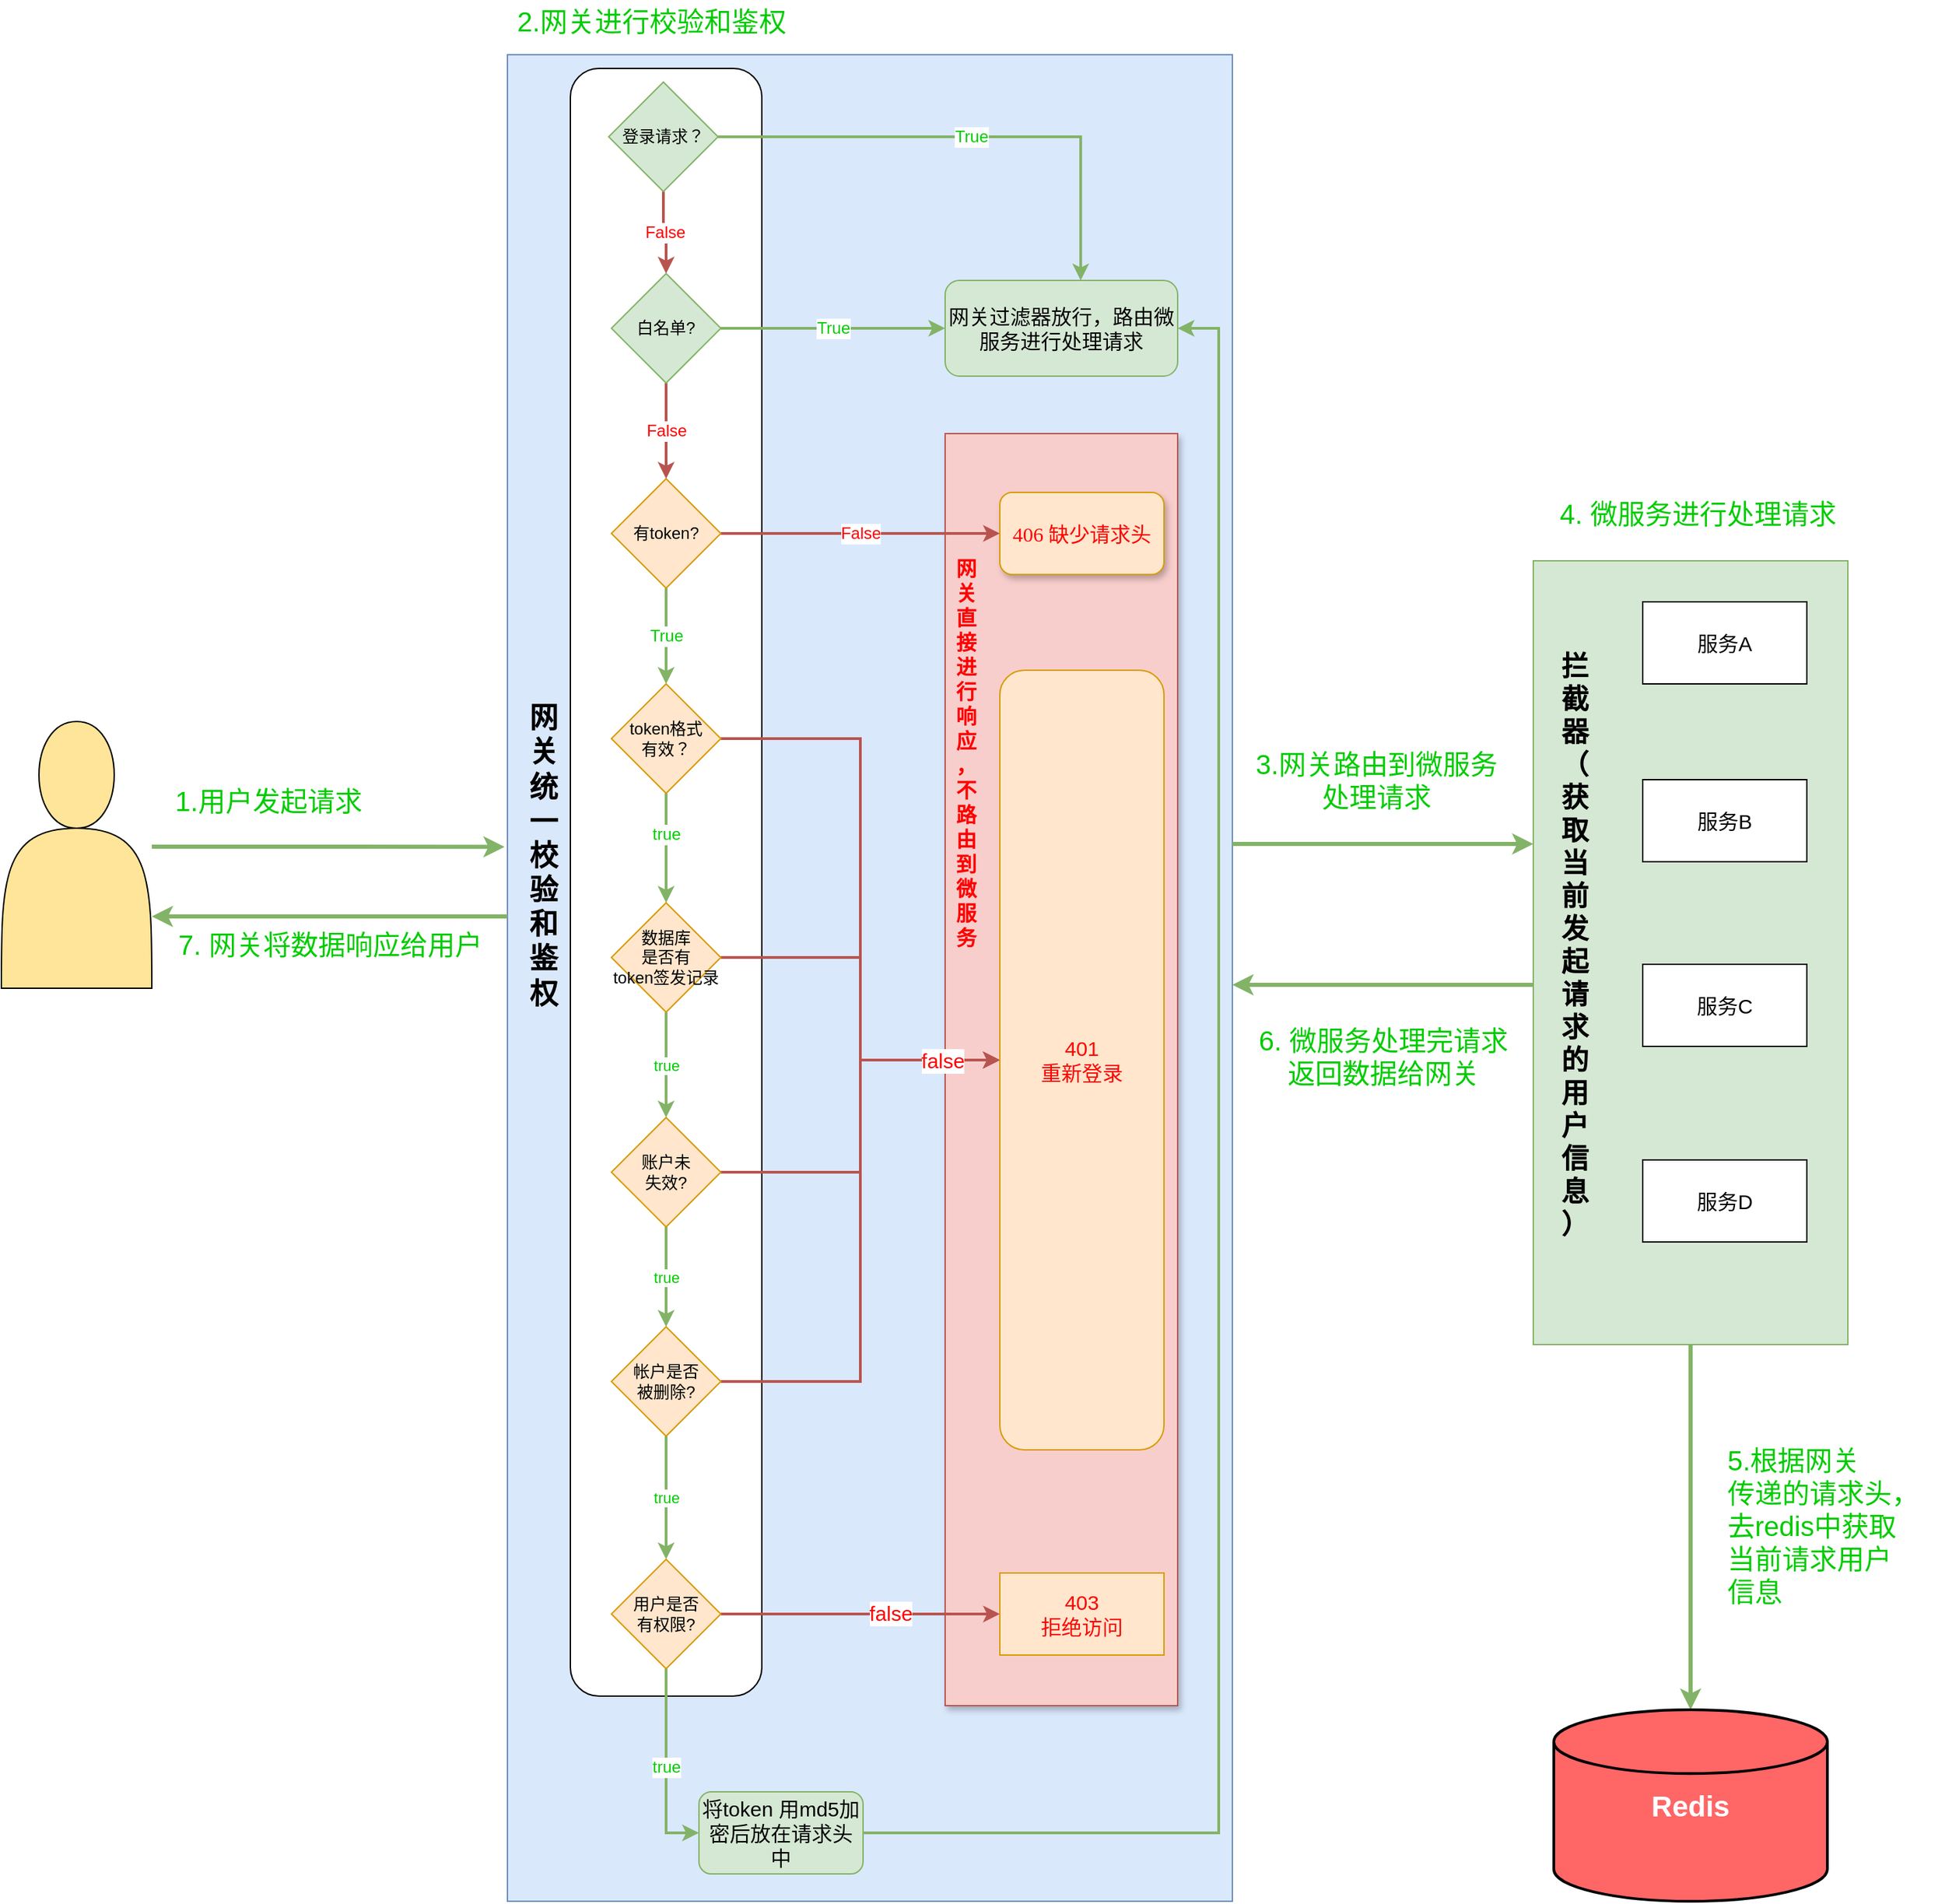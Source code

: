 <mxfile version="12.9.3" type="device"><diagram id="C5RBs43oDa-KdzZeNtuy" name="Page-1"><mxGraphModel dx="2889" dy="2351" grid="1" gridSize="10" guides="1" tooltips="1" connect="1" arrows="1" fold="1" page="1" pageScale="1" pageWidth="827" pageHeight="1169" math="0" shadow="0"><root><mxCell id="WIyWlLk6GJQsqaUBKTNV-0"/><mxCell id="WIyWlLk6GJQsqaUBKTNV-1" parent="WIyWlLk6GJQsqaUBKTNV-0"/><mxCell id="BepoBmbAw8Fq3KnFWJ3N-85" value="" style="rounded=0;whiteSpace=wrap;html=1;fillColor=#dae8fc;fontSize=15;strokeColor=#6c8ebf;" parent="WIyWlLk6GJQsqaUBKTNV-1" vertex="1"><mxGeometry x="260" y="-150" width="530" height="1350" as="geometry"/></mxCell><mxCell id="BepoBmbAw8Fq3KnFWJ3N-183" value="" style="rounded=0;whiteSpace=wrap;html=1;labelBackgroundColor=none;fillColor=#f8cecc;fontSize=12;align=left;shadow=1;strokeColor=#b85450;" parent="WIyWlLk6GJQsqaUBKTNV-1" vertex="1"><mxGeometry x="580" y="127" width="170" height="930" as="geometry"/></mxCell><mxCell id="BepoBmbAw8Fq3KnFWJ3N-179" style="edgeStyle=orthogonalEdgeStyle;rounded=0;orthogonalLoop=1;jettySize=auto;html=1;entryX=0.5;entryY=0;entryDx=0;entryDy=0;entryPerimeter=0;strokeColor=#82b366;strokeWidth=3;fontSize=12;fontColor=#FF0000;fillColor=#d5e8d4;" parent="WIyWlLk6GJQsqaUBKTNV-1" source="BepoBmbAw8Fq3KnFWJ3N-97" target="BepoBmbAw8Fq3KnFWJ3N-111" edge="1"><mxGeometry relative="1" as="geometry"/></mxCell><mxCell id="BepoBmbAw8Fq3KnFWJ3N-181" style="edgeStyle=orthogonalEdgeStyle;rounded=0;orthogonalLoop=1;jettySize=auto;html=1;strokeColor=#82b366;strokeWidth=3;fontSize=12;fontColor=#FF0000;fillColor=#d5e8d4;" parent="WIyWlLk6GJQsqaUBKTNV-1" source="BepoBmbAw8Fq3KnFWJ3N-97" target="BepoBmbAw8Fq3KnFWJ3N-85" edge="1"><mxGeometry relative="1" as="geometry"><Array as="points"><mxPoint x="940" y="530"/><mxPoint x="940" y="530"/></Array></mxGeometry></mxCell><mxCell id="BepoBmbAw8Fq3KnFWJ3N-97" value="" style="rounded=0;whiteSpace=wrap;html=1;fillColor=#d5e8d4;fontSize=15;strokeColor=#82b366;" parent="WIyWlLk6GJQsqaUBKTNV-1" vertex="1"><mxGeometry x="1010" y="220" width="230" height="573" as="geometry"/></mxCell><mxCell id="BepoBmbAw8Fq3KnFWJ3N-109" style="edgeStyle=orthogonalEdgeStyle;rounded=0;orthogonalLoop=1;jettySize=auto;html=1;strokeColor=#82b366;fontSize=15;fontColor=#000000;strokeWidth=3;fillColor=#d5e8d4;" parent="WIyWlLk6GJQsqaUBKTNV-1" source="BepoBmbAw8Fq3KnFWJ3N-85" target="BepoBmbAw8Fq3KnFWJ3N-98" edge="1"><mxGeometry relative="1" as="geometry"><Array as="points"><mxPoint x="120" y="480"/><mxPoint x="120" y="480"/></Array></mxGeometry></mxCell><mxCell id="BepoBmbAw8Fq3KnFWJ3N-180" style="edgeStyle=orthogonalEdgeStyle;rounded=0;orthogonalLoop=1;jettySize=auto;html=1;strokeColor=#82b366;strokeWidth=3;fontSize=12;fontColor=#FF0000;fillColor=#d5e8d4;" parent="WIyWlLk6GJQsqaUBKTNV-1" source="BepoBmbAw8Fq3KnFWJ3N-85" edge="1"><mxGeometry relative="1" as="geometry"><mxPoint x="1010" y="427" as="targetPoint"/><Array as="points"><mxPoint x="840" y="427"/><mxPoint x="840" y="427"/></Array></mxGeometry></mxCell><mxCell id="BepoBmbAw8Fq3KnFWJ3N-7" value="" style="rounded=1;whiteSpace=wrap;html=1;" parent="WIyWlLk6GJQsqaUBKTNV-1" vertex="1"><mxGeometry x="306" y="-140" width="140" height="1190" as="geometry"/></mxCell><mxCell id="BepoBmbAw8Fq3KnFWJ3N-11" value="" style="edgeStyle=orthogonalEdgeStyle;rounded=0;orthogonalLoop=1;jettySize=auto;html=1;strokeColor=#82b366;strokeWidth=2;fillColor=#d5e8d4;" parent="WIyWlLk6GJQsqaUBKTNV-1" source="BepoBmbAw8Fq3KnFWJ3N-9" target="BepoBmbAw8Fq3KnFWJ3N-10" edge="1"><mxGeometry relative="1" as="geometry"><Array as="points"><mxPoint x="376" y="410"/><mxPoint x="376" y="410"/></Array></mxGeometry></mxCell><mxCell id="BepoBmbAw8Fq3KnFWJ3N-16" value="true" style="text;html=1;align=center;verticalAlign=middle;resizable=0;points=[];labelBackgroundColor=#ffffff;fontColor=#00CC00;" parent="BepoBmbAw8Fq3KnFWJ3N-11" vertex="1" connectable="0"><mxGeometry x="-0.25" y="4" relative="1" as="geometry"><mxPoint x="-4" as="offset"/></mxGeometry></mxCell><mxCell id="BepoBmbAw8Fq3KnFWJ3N-52" value="" style="edgeStyle=orthogonalEdgeStyle;rounded=0;orthogonalLoop=1;jettySize=auto;html=1;entryX=0;entryY=0.5;entryDx=0;entryDy=0;strokeColor=#b85450;fontStyle=1;spacing=9;strokeWidth=2;fillColor=#f8cecc;" parent="WIyWlLk6GJQsqaUBKTNV-1" source="BepoBmbAw8Fq3KnFWJ3N-9" target="BepoBmbAw8Fq3KnFWJ3N-18" edge="1"><mxGeometry relative="1" as="geometry"/></mxCell><mxCell id="BepoBmbAw8Fq3KnFWJ3N-9" value="token格式&lt;br&gt;有效？" style="rhombus;whiteSpace=wrap;html=1;fillColor=#ffe6cc;strokeColor=#d79b00;" parent="WIyWlLk6GJQsqaUBKTNV-1" vertex="1"><mxGeometry x="336" y="310" width="80" height="80" as="geometry"/></mxCell><mxCell id="BepoBmbAw8Fq3KnFWJ3N-120" value="True" style="edgeStyle=orthogonalEdgeStyle;rounded=0;orthogonalLoop=1;jettySize=auto;html=1;entryX=0.5;entryY=0;entryDx=0;entryDy=0;strokeColor=#82b366;fontSize=12;fontColor=#00CC00;strokeWidth=2;fillColor=#d5e8d4;" parent="WIyWlLk6GJQsqaUBKTNV-1" source="BepoBmbAw8Fq3KnFWJ3N-118" target="BepoBmbAw8Fq3KnFWJ3N-9" edge="1"><mxGeometry relative="1" as="geometry"/></mxCell><mxCell id="BepoBmbAw8Fq3KnFWJ3N-168" value="False" style="edgeStyle=orthogonalEdgeStyle;rounded=0;orthogonalLoop=1;jettySize=auto;html=1;strokeColor=#b85450;fontSize=12;fontColor=#FF0000;strokeWidth=2;fillColor=#f8cecc;" parent="WIyWlLk6GJQsqaUBKTNV-1" source="BepoBmbAw8Fq3KnFWJ3N-118" target="BepoBmbAw8Fq3KnFWJ3N-165" edge="1"><mxGeometry relative="1" as="geometry"><mxPoint x="496" y="200" as="targetPoint"/></mxGeometry></mxCell><mxCell id="BepoBmbAw8Fq3KnFWJ3N-118" value="有token?" style="rhombus;whiteSpace=wrap;html=1;fillColor=#ffe6cc;strokeColor=#d79b00;" parent="WIyWlLk6GJQsqaUBKTNV-1" vertex="1"><mxGeometry x="336" y="160" width="80" height="80" as="geometry"/></mxCell><mxCell id="BepoBmbAw8Fq3KnFWJ3N-155" value="False" style="edgeStyle=orthogonalEdgeStyle;rounded=0;orthogonalLoop=1;jettySize=auto;html=1;strokeColor=#b85450;fontSize=12;fontColor=#FF0000;strokeWidth=2;fillColor=#f8cecc;" parent="WIyWlLk6GJQsqaUBKTNV-1" source="BepoBmbAw8Fq3KnFWJ3N-146" target="BepoBmbAw8Fq3KnFWJ3N-145" edge="1"><mxGeometry relative="1" as="geometry"/></mxCell><mxCell id="BepoBmbAw8Fq3KnFWJ3N-157" value="True" style="edgeStyle=orthogonalEdgeStyle;rounded=0;orthogonalLoop=1;jettySize=auto;html=1;entryX=0.583;entryY=0;entryDx=0;entryDy=0;entryPerimeter=0;strokeColor=#82b366;fontSize=12;fontColor=#00CC00;fillColor=#d5e8d4;strokeWidth=2;" parent="WIyWlLk6GJQsqaUBKTNV-1" source="BepoBmbAw8Fq3KnFWJ3N-146" target="BepoBmbAw8Fq3KnFWJ3N-128" edge="1"><mxGeometry relative="1" as="geometry"/></mxCell><mxCell id="BepoBmbAw8Fq3KnFWJ3N-146" value="登录请求？" style="rhombus;whiteSpace=wrap;html=1;fillColor=#d5e8d4;strokeColor=#82b366;" parent="WIyWlLk6GJQsqaUBKTNV-1" vertex="1"><mxGeometry x="334" y="-130" width="80" height="80" as="geometry"/></mxCell><mxCell id="BepoBmbAw8Fq3KnFWJ3N-141" value="False" style="edgeStyle=orthogonalEdgeStyle;rounded=0;orthogonalLoop=1;jettySize=auto;html=1;strokeColor=#B9E0A5;fontSize=12;fontColor=#00CC00;" parent="WIyWlLk6GJQsqaUBKTNV-1" edge="1"><mxGeometry relative="1" as="geometry"><mxPoint x="400" y="10" as="sourcePoint"/></mxGeometry></mxCell><mxCell id="BepoBmbAw8Fq3KnFWJ3N-13" value="true" style="edgeStyle=orthogonalEdgeStyle;rounded=0;orthogonalLoop=1;jettySize=auto;html=1;strokeColor=#82b366;fontColor=#00CC00;strokeWidth=2;fillColor=#d5e8d4;" parent="WIyWlLk6GJQsqaUBKTNV-1" source="BepoBmbAw8Fq3KnFWJ3N-10" target="BepoBmbAw8Fq3KnFWJ3N-12" edge="1"><mxGeometry relative="1" as="geometry"><Array as="points"><mxPoint x="376" y="580"/><mxPoint x="376" y="580"/></Array></mxGeometry></mxCell><mxCell id="BepoBmbAw8Fq3KnFWJ3N-51" value="" style="edgeStyle=orthogonalEdgeStyle;rounded=0;orthogonalLoop=1;jettySize=auto;html=1;strokeColor=#b85450;fontSize=22;fillColor=#f8cecc;strokeWidth=2;" parent="WIyWlLk6GJQsqaUBKTNV-1" source="BepoBmbAw8Fq3KnFWJ3N-10" target="BepoBmbAw8Fq3KnFWJ3N-18" edge="1"><mxGeometry relative="1" as="geometry"/></mxCell><mxCell id="BepoBmbAw8Fq3KnFWJ3N-10" value="数据库&lt;br&gt;是否有&lt;br&gt;token签发记录" style="rhombus;whiteSpace=wrap;html=1;fillColor=#ffe6cc;strokeColor=#d79b00;" parent="WIyWlLk6GJQsqaUBKTNV-1" vertex="1"><mxGeometry x="336" y="470" width="80" height="80" as="geometry"/></mxCell><mxCell id="BepoBmbAw8Fq3KnFWJ3N-15" value="true" style="edgeStyle=orthogonalEdgeStyle;rounded=0;orthogonalLoop=1;jettySize=auto;html=1;strokeColor=#82b366;fontColor=#00CC00;strokeWidth=2;fillColor=#d5e8d4;" parent="WIyWlLk6GJQsqaUBKTNV-1" source="BepoBmbAw8Fq3KnFWJ3N-12" target="BepoBmbAw8Fq3KnFWJ3N-14" edge="1"><mxGeometry relative="1" as="geometry"/></mxCell><mxCell id="BepoBmbAw8Fq3KnFWJ3N-80" style="edgeStyle=orthogonalEdgeStyle;rounded=0;orthogonalLoop=1;jettySize=auto;html=1;entryX=0;entryY=0.5;entryDx=0;entryDy=0;strokeColor=#b85450;fontSize=15;fontColor=#000000;strokeWidth=2;fillColor=#f8cecc;" parent="WIyWlLk6GJQsqaUBKTNV-1" source="BepoBmbAw8Fq3KnFWJ3N-12" target="BepoBmbAw8Fq3KnFWJ3N-18" edge="1"><mxGeometry relative="1" as="geometry"/></mxCell><mxCell id="BepoBmbAw8Fq3KnFWJ3N-12" value="账户未&lt;br&gt;失效?" style="rhombus;whiteSpace=wrap;html=1;fillColor=#ffe6cc;strokeColor=#d79b00;" parent="WIyWlLk6GJQsqaUBKTNV-1" vertex="1"><mxGeometry x="336" y="627" width="80" height="80" as="geometry"/></mxCell><mxCell id="BepoBmbAw8Fq3KnFWJ3N-34" value="true" style="edgeStyle=orthogonalEdgeStyle;rounded=0;orthogonalLoop=1;jettySize=auto;html=1;strokeColor=#82b366;fontColor=#00CC00;strokeWidth=2;fillColor=#d5e8d4;entryX=0.5;entryY=0;entryDx=0;entryDy=0;" parent="WIyWlLk6GJQsqaUBKTNV-1" source="BepoBmbAw8Fq3KnFWJ3N-14" target="BepoBmbAw8Fq3KnFWJ3N-46" edge="1"><mxGeometry relative="1" as="geometry"><mxPoint x="376" y="940" as="targetPoint"/></mxGeometry></mxCell><mxCell id="BepoBmbAw8Fq3KnFWJ3N-49" value="" style="edgeStyle=orthogonalEdgeStyle;rounded=0;orthogonalLoop=1;jettySize=auto;html=1;strokeColor=#b85450;fontStyle=1;fillColor=#f8cecc;strokeWidth=2;" parent="WIyWlLk6GJQsqaUBKTNV-1" source="BepoBmbAw8Fq3KnFWJ3N-14" target="BepoBmbAw8Fq3KnFWJ3N-18" edge="1"><mxGeometry relative="1" as="geometry"/></mxCell><mxCell id="BepoBmbAw8Fq3KnFWJ3N-74" value="&lt;font color=&quot;#ff0000&quot;&gt;false&lt;/font&gt;" style="text;html=1;align=center;verticalAlign=middle;resizable=0;points=[];labelBackgroundColor=#ffffff;fontSize=15;fontColor=#000000;" parent="BepoBmbAw8Fq3KnFWJ3N-49" vertex="1" connectable="0"><mxGeometry x="0.835" y="-2" relative="1" as="geometry"><mxPoint x="-6.72" y="-2" as="offset"/></mxGeometry></mxCell><mxCell id="BepoBmbAw8Fq3KnFWJ3N-14" value="帐户是否&lt;br&gt;被删除?" style="rhombus;whiteSpace=wrap;html=1;fillColor=#ffe6cc;strokeColor=#d79b00;" parent="WIyWlLk6GJQsqaUBKTNV-1" vertex="1"><mxGeometry x="336" y="780" width="80" height="80" as="geometry"/></mxCell><mxCell id="BepoBmbAw8Fq3KnFWJ3N-18" value="&lt;font style=&quot;font-size: 15px&quot; color=&quot;#ff0000&quot;&gt;401&lt;br&gt;重新登录&lt;/font&gt;" style="rounded=1;whiteSpace=wrap;html=1;fillColor=#ffe6cc;strokeColor=#d79b00;" parent="WIyWlLk6GJQsqaUBKTNV-1" vertex="1"><mxGeometry x="620" y="300" width="120" height="570" as="geometry"/></mxCell><mxCell id="BepoBmbAw8Fq3KnFWJ3N-182" style="edgeStyle=orthogonalEdgeStyle;rounded=0;orthogonalLoop=1;jettySize=auto;html=1;strokeColor=#82b366;strokeWidth=2;fontSize=12;fontColor=#FF0000;fillColor=#d5e8d4;" parent="WIyWlLk6GJQsqaUBKTNV-1" source="BepoBmbAw8Fq3KnFWJ3N-35" target="BepoBmbAw8Fq3KnFWJ3N-128" edge="1"><mxGeometry relative="1" as="geometry"><Array as="points"><mxPoint x="780" y="1150"/><mxPoint x="780" y="50"/></Array></mxGeometry></mxCell><mxCell id="BepoBmbAw8Fq3KnFWJ3N-35" value="&lt;font style=&quot;font-size: 15px&quot;&gt;将token 用md5加密后放在请求头中&lt;/font&gt;" style="rounded=1;whiteSpace=wrap;html=1;fillColor=#d5e8d4;strokeColor=#82b366;" parent="WIyWlLk6GJQsqaUBKTNV-1" vertex="1"><mxGeometry x="400" y="1120" width="120" height="60" as="geometry"/></mxCell><mxCell id="BepoBmbAw8Fq3KnFWJ3N-81" style="edgeStyle=orthogonalEdgeStyle;rounded=0;orthogonalLoop=1;jettySize=auto;html=1;entryX=0;entryY=0.5;entryDx=0;entryDy=0;strokeColor=#b85450;fontSize=15;fontColor=#000000;strokeWidth=2;fillColor=#f8cecc;" parent="WIyWlLk6GJQsqaUBKTNV-1" source="BepoBmbAw8Fq3KnFWJ3N-46" target="BepoBmbAw8Fq3KnFWJ3N-56" edge="1"><mxGeometry relative="1" as="geometry"/></mxCell><mxCell id="BepoBmbAw8Fq3KnFWJ3N-82" value="&lt;font color=&quot;#ff0000&quot;&gt;false&lt;/font&gt;" style="text;html=1;align=center;verticalAlign=middle;resizable=0;points=[];labelBackgroundColor=#ffffff;fontSize=15;fontColor=#000000;" parent="BepoBmbAw8Fq3KnFWJ3N-81" vertex="1" connectable="0"><mxGeometry x="0.21" y="1" relative="1" as="geometry"><mxPoint as="offset"/></mxGeometry></mxCell><mxCell id="BepoBmbAw8Fq3KnFWJ3N-117" value="true" style="edgeStyle=orthogonalEdgeStyle;rounded=0;orthogonalLoop=1;jettySize=auto;html=1;entryX=0;entryY=0.5;entryDx=0;entryDy=0;strokeColor=#82b366;fontSize=12;fontColor=#00CC00;strokeWidth=2;fillColor=#d5e8d4;" parent="WIyWlLk6GJQsqaUBKTNV-1" source="BepoBmbAw8Fq3KnFWJ3N-46" target="BepoBmbAw8Fq3KnFWJ3N-35" edge="1"><mxGeometry relative="1" as="geometry"/></mxCell><mxCell id="BepoBmbAw8Fq3KnFWJ3N-46" value="用户是否&lt;br&gt;有权限?" style="rhombus;whiteSpace=wrap;html=1;fillColor=#ffe6cc;strokeColor=#d79b00;" parent="WIyWlLk6GJQsqaUBKTNV-1" vertex="1"><mxGeometry x="336" y="950" width="80" height="80" as="geometry"/></mxCell><mxCell id="BepoBmbAw8Fq3KnFWJ3N-56" value="&lt;font color=&quot;#ff0000&quot; style=&quot;font-size: 15px&quot;&gt;403&lt;br&gt;拒绝访问&lt;/font&gt;" style="rounded=0;whiteSpace=wrap;html=1;fillColor=#ffe6cc;strokeColor=#d79b00;" parent="WIyWlLk6GJQsqaUBKTNV-1" vertex="1"><mxGeometry x="620" y="960" width="120" height="60" as="geometry"/></mxCell><mxCell id="BepoBmbAw8Fq3KnFWJ3N-86" value="服务A" style="rounded=0;whiteSpace=wrap;html=1;fillColor=#FFFFFF;fontSize=15;fontColor=#000000;" parent="WIyWlLk6GJQsqaUBKTNV-1" vertex="1"><mxGeometry x="1090" y="250" width="120" height="60" as="geometry"/></mxCell><mxCell id="BepoBmbAw8Fq3KnFWJ3N-172" value="服务B" style="rounded=0;whiteSpace=wrap;html=1;fillColor=#FFFFFF;fontSize=15;fontColor=#000000;" parent="WIyWlLk6GJQsqaUBKTNV-1" vertex="1"><mxGeometry x="1090" y="380" width="120" height="60" as="geometry"/></mxCell><mxCell id="BepoBmbAw8Fq3KnFWJ3N-174" value="服务C" style="rounded=0;whiteSpace=wrap;html=1;fillColor=#FFFFFF;fontSize=15;fontColor=#000000;" parent="WIyWlLk6GJQsqaUBKTNV-1" vertex="1"><mxGeometry x="1090" y="515" width="120" height="60" as="geometry"/></mxCell><mxCell id="BepoBmbAw8Fq3KnFWJ3N-176" value="服务D" style="rounded=0;whiteSpace=wrap;html=1;fillColor=#FFFFFF;fontSize=15;fontColor=#000000;" parent="WIyWlLk6GJQsqaUBKTNV-1" vertex="1"><mxGeometry x="1090" y="658" width="120" height="60" as="geometry"/></mxCell><mxCell id="BepoBmbAw8Fq3KnFWJ3N-170" value="" style="edgeStyle=orthogonalEdgeStyle;rounded=0;orthogonalLoop=1;jettySize=auto;html=1;strokeColor=#82b366;fontSize=12;fontColor=#FF0000;entryX=-0.004;entryY=0.429;entryDx=0;entryDy=0;entryPerimeter=0;strokeWidth=3;fillColor=#d5e8d4;" parent="WIyWlLk6GJQsqaUBKTNV-1" source="BepoBmbAw8Fq3KnFWJ3N-98" target="BepoBmbAw8Fq3KnFWJ3N-85" edge="1"><mxGeometry relative="1" as="geometry"><mxPoint x="80" y="435" as="targetPoint"/><Array as="points"><mxPoint x="120" y="429"/><mxPoint x="120" y="429"/></Array></mxGeometry></mxCell><mxCell id="BepoBmbAw8Fq3KnFWJ3N-98" value="" style="shape=actor;whiteSpace=wrap;html=1;fillColor=#FFE599;fontSize=15;fontColor=#000000;" parent="WIyWlLk6GJQsqaUBKTNV-1" vertex="1"><mxGeometry x="-110" y="337.5" width="110" height="195" as="geometry"/></mxCell><mxCell id="BepoBmbAw8Fq3KnFWJ3N-101" value="1.用户发起请求" style="text;html=1;align=center;verticalAlign=middle;resizable=0;points=[];autosize=1;fontSize=20;fontColor=#00CC00;" parent="WIyWlLk6GJQsqaUBKTNV-1" vertex="1"><mxGeometry x="10" y="380" width="150" height="30" as="geometry"/></mxCell><mxCell id="BepoBmbAw8Fq3KnFWJ3N-102" value="2.网关进行校验和鉴权" style="text;html=1;align=center;verticalAlign=middle;resizable=0;points=[];autosize=1;fontSize=20;fontColor=#00CC00;" parent="WIyWlLk6GJQsqaUBKTNV-1" vertex="1"><mxGeometry x="260" y="-190" width="210" height="30" as="geometry"/></mxCell><mxCell id="BepoBmbAw8Fq3KnFWJ3N-105" value="3.网关路由到微服务&lt;br&gt;处理请求" style="text;html=1;align=center;verticalAlign=middle;resizable=0;points=[];autosize=1;fontSize=20;fontColor=#00CC00;" parent="WIyWlLk6GJQsqaUBKTNV-1" vertex="1"><mxGeometry x="800" y="355" width="190" height="50" as="geometry"/></mxCell><mxCell id="BepoBmbAw8Fq3KnFWJ3N-108" value="6. 微服务处理完请求&lt;br style=&quot;font-size: 20px&quot;&gt;返回数据给网关" style="text;html=1;align=center;verticalAlign=middle;resizable=0;points=[];autosize=1;fontSize=20;fontColor=#00CC00;" parent="WIyWlLk6GJQsqaUBKTNV-1" vertex="1"><mxGeometry x="800" y="557" width="200" height="50" as="geometry"/></mxCell><mxCell id="BepoBmbAw8Fq3KnFWJ3N-110" value="7. 网关将数据响应给用户" style="text;html=1;align=center;verticalAlign=middle;resizable=0;points=[];autosize=1;fontSize=20;fontColor=#00CC00;" parent="WIyWlLk6GJQsqaUBKTNV-1" vertex="1"><mxGeometry x="10" y="485" width="240" height="30" as="geometry"/></mxCell><mxCell id="BepoBmbAw8Fq3KnFWJ3N-111" value="&lt;font style=&quot;font-size: 21px&quot; color=&quot;#ffffff&quot;&gt;Redis&lt;/font&gt;" style="strokeWidth=2;html=1;shape=mxgraph.flowchart.database;whiteSpace=wrap;fillColor=#FF6666;fontSize=15;fontColor=#000000;fontStyle=1" parent="WIyWlLk6GJQsqaUBKTNV-1" vertex="1"><mxGeometry x="1025" y="1060" width="200" height="140" as="geometry"/></mxCell><mxCell id="BepoBmbAw8Fq3KnFWJ3N-115" value="&lt;font style=&quot;font-size: 20px&quot; color=&quot;#00cc00&quot;&gt;5.根据网关&lt;br&gt;传递的请求头，&lt;br&gt;去redis中获取&lt;br&gt;当前请求用户&lt;br&gt;信息&lt;/font&gt;" style="text;html=1;align=left;verticalAlign=middle;resizable=0;points=[];autosize=1;fontSize=15;fontColor=#000000;" parent="WIyWlLk6GJQsqaUBKTNV-1" vertex="1"><mxGeometry x="1150" y="870" width="160" height="110" as="geometry"/></mxCell><mxCell id="BepoBmbAw8Fq3KnFWJ3N-116" value="4. 微服务进行处理请求" style="text;html=1;align=center;verticalAlign=middle;resizable=0;points=[];autosize=1;fontSize=20;fontColor=#00CC00;" parent="WIyWlLk6GJQsqaUBKTNV-1" vertex="1"><mxGeometry x="1020" y="170" width="220" height="30" as="geometry"/></mxCell><mxCell id="BepoBmbAw8Fq3KnFWJ3N-128" value="&lt;span style=&quot;font-size: 15px&quot;&gt;网关过滤器放行，路由微服务进行处理请求&lt;/span&gt;" style="rounded=1;whiteSpace=wrap;html=1;fillColor=#d5e8d4;fontSize=12;align=center;strokeColor=#82b366;" parent="WIyWlLk6GJQsqaUBKTNV-1" vertex="1"><mxGeometry x="580" y="15" width="170" height="70" as="geometry"/></mxCell><mxCell id="BepoBmbAw8Fq3KnFWJ3N-156" value="False" style="edgeStyle=orthogonalEdgeStyle;rounded=0;orthogonalLoop=1;jettySize=auto;html=1;strokeColor=#b85450;fontSize=12;fontColor=#FF0000;strokeWidth=2;fillColor=#f8cecc;" parent="WIyWlLk6GJQsqaUBKTNV-1" source="BepoBmbAw8Fq3KnFWJ3N-145" target="BepoBmbAw8Fq3KnFWJ3N-118" edge="1"><mxGeometry relative="1" as="geometry"/></mxCell><mxCell id="BepoBmbAw8Fq3KnFWJ3N-158" value="True" style="edgeStyle=orthogonalEdgeStyle;rounded=0;orthogonalLoop=1;jettySize=auto;html=1;strokeColor=#82b366;fontSize=12;fontColor=#00CC00;fillColor=#d5e8d4;strokeWidth=2;" parent="WIyWlLk6GJQsqaUBKTNV-1" source="BepoBmbAw8Fq3KnFWJ3N-145" target="BepoBmbAw8Fq3KnFWJ3N-128" edge="1"><mxGeometry relative="1" as="geometry"/></mxCell><mxCell id="BepoBmbAw8Fq3KnFWJ3N-145" value="白名单?" style="rhombus;whiteSpace=wrap;html=1;fillColor=#d5e8d4;strokeColor=#82b366;" parent="WIyWlLk6GJQsqaUBKTNV-1" vertex="1"><mxGeometry x="336" y="10" width="80" height="80" as="geometry"/></mxCell><mxCell id="BepoBmbAw8Fq3KnFWJ3N-159" value="&lt;span style=&quot;color: rgb(0 , 0 , 0) ; font-size: 21px ; font-weight: 700 ; white-space: normal&quot;&gt;网&lt;br&gt;关&lt;br&gt;统&lt;br&gt;一&lt;br&gt;校&lt;br&gt;验&lt;br&gt;和&lt;br&gt;鉴&lt;br&gt;权&lt;/span&gt;" style="text;html=1;align=center;verticalAlign=middle;resizable=0;points=[];autosize=1;fontSize=12;fontColor=#FF0000;" parent="WIyWlLk6GJQsqaUBKTNV-1" vertex="1"><mxGeometry x="266" y="355" width="40" height="160" as="geometry"/></mxCell><mxCell id="BepoBmbAw8Fq3KnFWJ3N-165" value="&lt;pre style=&quot;font-size: 15px&quot;&gt;&lt;font face=&quot;Verdana&quot; color=&quot;#ff0000&quot;&gt;&lt;font style=&quot;font-size: 15px&quot;&gt;406 &lt;/font&gt;缺少请求头&lt;/font&gt;&lt;/pre&gt;" style="rounded=1;whiteSpace=wrap;html=1;fillColor=#ffe6cc;fontSize=12;align=center;labelBackgroundColor=none;strokeColor=#d79b00;shadow=1;" parent="WIyWlLk6GJQsqaUBKTNV-1" vertex="1"><mxGeometry x="620" y="170" width="120" height="60" as="geometry"/></mxCell><mxCell id="BepoBmbAw8Fq3KnFWJ3N-171" value="&lt;div style=&quot;color: rgb(0 , 0 , 0) ; text-align: left ; white-space: normal ; font-size: 20px&quot;&gt;&lt;font style=&quot;font-size: 20px&quot;&gt;&lt;b&gt;拦&lt;/b&gt;&lt;/font&gt;&lt;/div&gt;&lt;div style=&quot;color: rgb(0 , 0 , 0) ; text-align: left ; white-space: normal ; font-size: 20px&quot;&gt;&lt;font style=&quot;font-size: 20px&quot;&gt;&lt;b&gt;截&lt;/b&gt;&lt;/font&gt;&lt;/div&gt;&lt;div style=&quot;color: rgb(0 , 0 , 0) ; text-align: left ; white-space: normal ; font-size: 20px&quot;&gt;&lt;font style=&quot;font-size: 20px&quot;&gt;&lt;b&gt;器&lt;/b&gt;&lt;/font&gt;&lt;/div&gt;&lt;div style=&quot;color: rgb(0 , 0 , 0) ; text-align: left ; white-space: normal ; font-size: 20px&quot;&gt;&lt;span&gt;&lt;font style=&quot;font-size: 20px&quot;&gt;&lt;b&gt;（&lt;/b&gt;&lt;/font&gt;&lt;/span&gt;&lt;/div&gt;&lt;div style=&quot;color: rgb(0 , 0 , 0) ; text-align: left ; white-space: normal ; font-size: 20px&quot;&gt;&lt;font style=&quot;font-size: 20px&quot;&gt;&lt;b&gt;获&lt;/b&gt;&lt;/font&gt;&lt;/div&gt;&lt;div style=&quot;color: rgb(0 , 0 , 0) ; text-align: left ; white-space: normal ; font-size: 20px&quot;&gt;&lt;font style=&quot;font-size: 20px&quot;&gt;&lt;b&gt;取&lt;/b&gt;&lt;/font&gt;&lt;/div&gt;&lt;div style=&quot;color: rgb(0 , 0 , 0) ; text-align: left ; white-space: normal ; font-size: 20px&quot;&gt;&lt;font style=&quot;font-size: 20px&quot;&gt;&lt;b&gt;当&lt;/b&gt;&lt;/font&gt;&lt;/div&gt;&lt;div style=&quot;color: rgb(0 , 0 , 0) ; text-align: left ; white-space: normal ; font-size: 20px&quot;&gt;&lt;font style=&quot;font-size: 20px&quot;&gt;&lt;b&gt;前&lt;/b&gt;&lt;/font&gt;&lt;/div&gt;&lt;div style=&quot;color: rgb(0 , 0 , 0) ; text-align: left ; white-space: normal ; font-size: 20px&quot;&gt;&lt;font style=&quot;font-size: 20px&quot;&gt;&lt;b&gt;发&lt;/b&gt;&lt;/font&gt;&lt;/div&gt;&lt;div style=&quot;color: rgb(0 , 0 , 0) ; text-align: left ; white-space: normal ; font-size: 20px&quot;&gt;&lt;font style=&quot;font-size: 20px&quot;&gt;&lt;b&gt;起&lt;/b&gt;&lt;/font&gt;&lt;/div&gt;&lt;div style=&quot;color: rgb(0 , 0 , 0) ; text-align: left ; white-space: normal ; font-size: 20px&quot;&gt;&lt;font style=&quot;font-size: 20px&quot;&gt;&lt;b&gt;请&lt;/b&gt;&lt;/font&gt;&lt;/div&gt;&lt;div style=&quot;color: rgb(0 , 0 , 0) ; text-align: left ; white-space: normal ; font-size: 20px&quot;&gt;&lt;font style=&quot;font-size: 20px&quot;&gt;&lt;b&gt;求&lt;/b&gt;&lt;/font&gt;&lt;/div&gt;&lt;div style=&quot;color: rgb(0 , 0 , 0) ; text-align: left ; white-space: normal ; font-size: 20px&quot;&gt;&lt;font style=&quot;font-size: 20px&quot;&gt;&lt;b&gt;的&lt;/b&gt;&lt;/font&gt;&lt;/div&gt;&lt;div style=&quot;color: rgb(0 , 0 , 0) ; text-align: left ; white-space: normal ; font-size: 20px&quot;&gt;&lt;font style=&quot;font-size: 20px&quot;&gt;&lt;b&gt;用&lt;/b&gt;&lt;/font&gt;&lt;/div&gt;&lt;div style=&quot;color: rgb(0 , 0 , 0) ; text-align: left ; white-space: normal ; font-size: 20px&quot;&gt;&lt;font style=&quot;font-size: 20px&quot;&gt;&lt;b&gt;户&lt;/b&gt;&lt;/font&gt;&lt;/div&gt;&lt;div style=&quot;color: rgb(0 , 0 , 0) ; text-align: left ; white-space: normal ; font-size: 20px&quot;&gt;&lt;font style=&quot;font-size: 20px&quot;&gt;&lt;b&gt;信&lt;/b&gt;&lt;/font&gt;&lt;/div&gt;&lt;div style=&quot;color: rgb(0 , 0 , 0) ; text-align: left ; white-space: normal ; font-size: 20px&quot;&gt;&lt;font style=&quot;font-size: 20px&quot;&gt;&lt;b&gt;息&lt;/b&gt;&lt;/font&gt;&lt;/div&gt;&lt;div style=&quot;color: rgb(0 , 0 , 0) ; text-align: left ; white-space: normal ; font-size: 20px&quot;&gt;&lt;font style=&quot;font-size: 20px&quot;&gt;&lt;b&gt;）&lt;/b&gt;&lt;/font&gt;&lt;/div&gt;" style="text;html=1;align=center;verticalAlign=middle;resizable=0;points=[];autosize=1;fontSize=12;fontColor=#FF0000;" parent="WIyWlLk6GJQsqaUBKTNV-1" vertex="1"><mxGeometry x="1020" y="370" width="40" height="260" as="geometry"/></mxCell><mxCell id="BepoBmbAw8Fq3KnFWJ3N-184" value="&lt;font style=&quot;font-size: 15px&quot;&gt;&lt;b&gt;网&lt;br&gt;关&lt;br&gt;直&lt;br&gt;接&lt;br&gt;进&lt;br&gt;行&lt;br&gt;响&lt;br&gt;应&lt;br&gt;，&lt;br&gt;不&lt;br&gt;路&lt;br&gt;由&lt;br&gt;到&lt;br&gt;微&lt;br&gt;服&lt;br&gt;务&lt;/b&gt;&lt;/font&gt;" style="text;html=1;align=center;verticalAlign=middle;resizable=0;points=[];autosize=1;fontSize=12;fontColor=#FF0000;" parent="WIyWlLk6GJQsqaUBKTNV-1" vertex="1"><mxGeometry x="580" y="235" width="30" height="250" as="geometry"/></mxCell></root></mxGraphModel></diagram></mxfile>